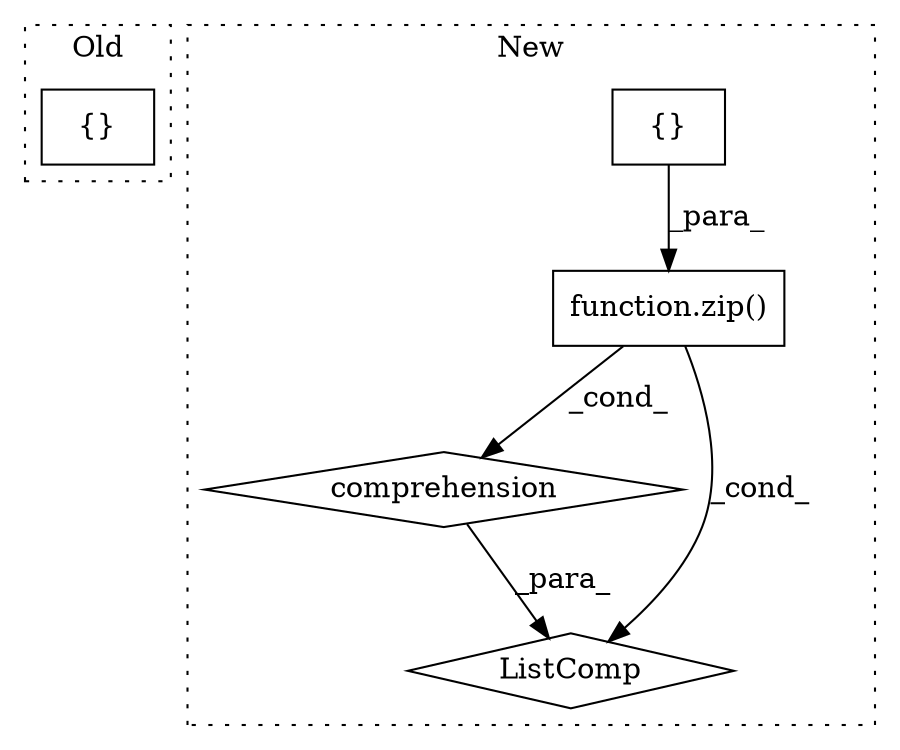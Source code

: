 digraph G {
subgraph cluster0 {
1 [label="{}" a="59" s="1724,1737" l="1,0" shape="box"];
label = "Old";
style="dotted";
}
subgraph cluster1 {
2 [label="function.zip()" a="75" s="2053,2083" l="4,1" shape="box"];
3 [label="comprehension" a="45" s="2041" l="3" shape="diamond"];
4 [label="ListComp" a="106" s="2027" l="58" shape="diamond"];
5 [label="{}" a="59" s="1898,1900" l="1,0" shape="box"];
label = "New";
style="dotted";
}
2 -> 3 [label="_cond_"];
2 -> 4 [label="_cond_"];
3 -> 4 [label="_para_"];
5 -> 2 [label="_para_"];
}